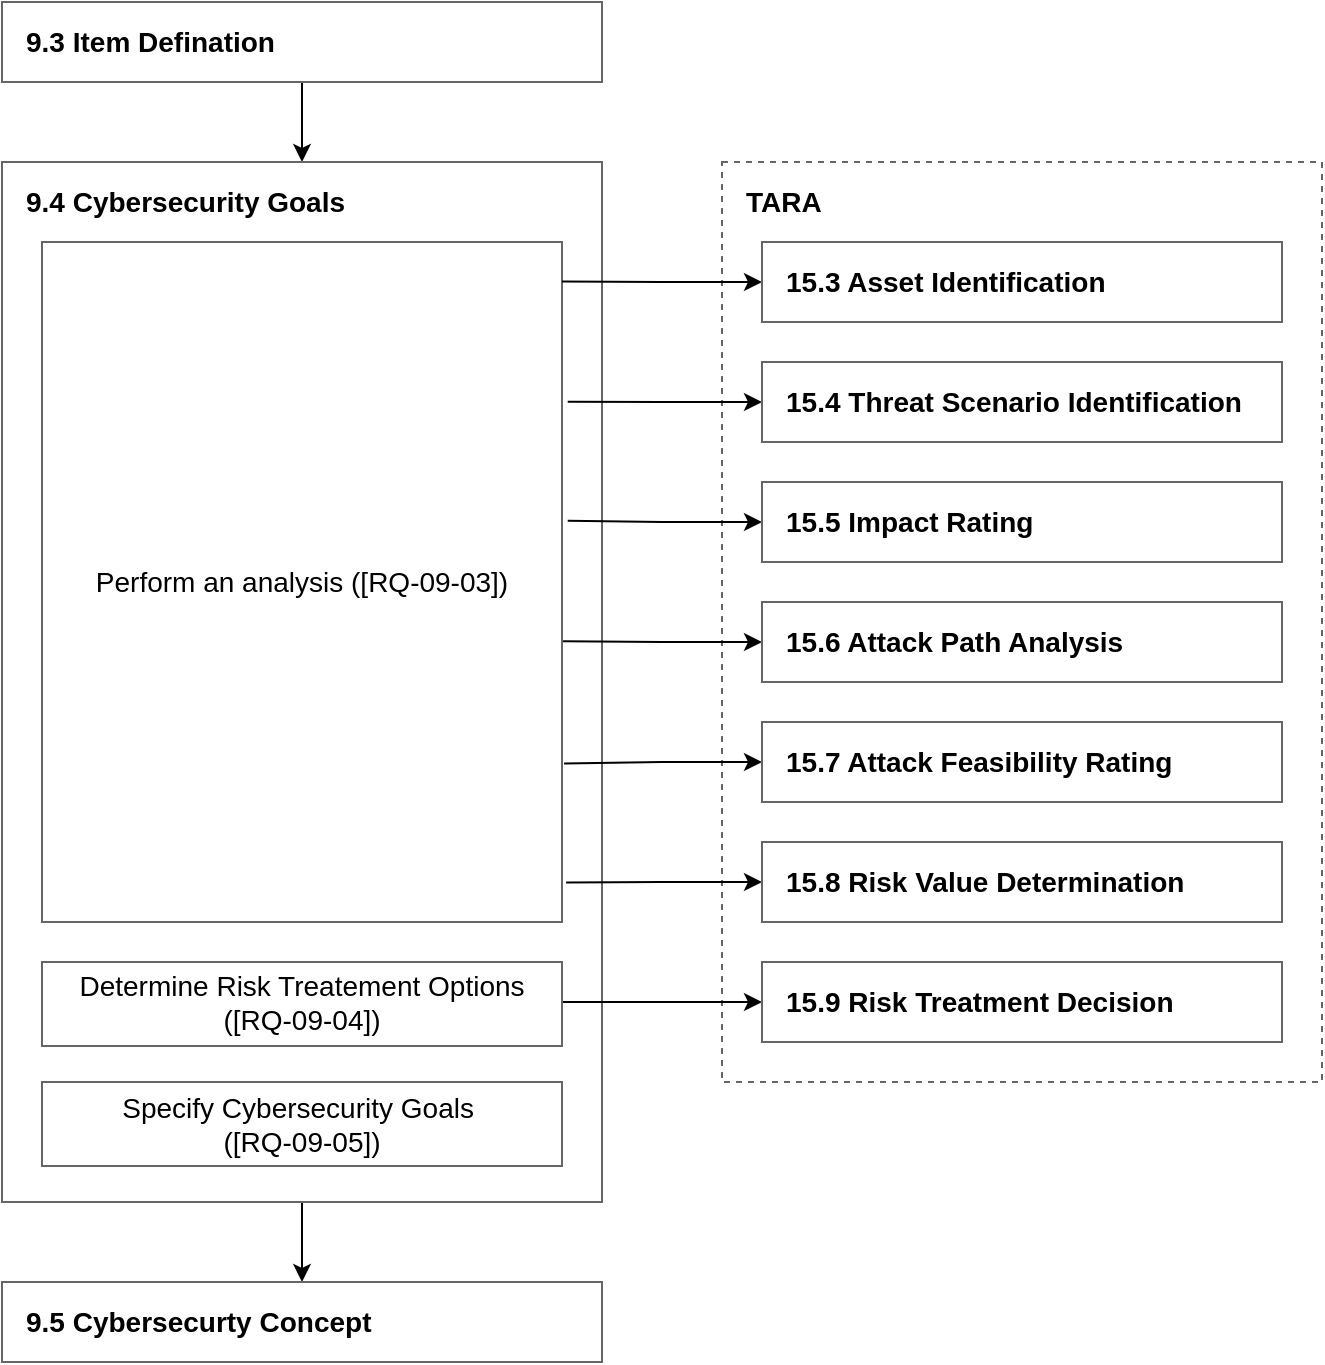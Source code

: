 <mxfile version="20.3.0" type="device"><diagram id="rTDxOpbZXBRzMmgmq5Lh" name="Page-1"><mxGraphModel dx="5615" dy="255" grid="1" gridSize="10" guides="1" tooltips="1" connect="1" arrows="1" fold="1" page="1" pageScale="1" pageWidth="1654" pageHeight="1169" math="0" shadow="0"><root><mxCell id="0"/><mxCell id="1" parent="0"/><mxCell id="J2R50BSew87DiXb70v_j-29" style="edgeStyle=orthogonalEdgeStyle;rounded=0;orthogonalLoop=1;jettySize=auto;html=1;entryX=0.5;entryY=0;entryDx=0;entryDy=0;" edge="1" parent="1" source="J2R50BSew87DiXb70v_j-1" target="J2R50BSew87DiXb70v_j-3"><mxGeometry relative="1" as="geometry"/></mxCell><mxCell id="J2R50BSew87DiXb70v_j-1" value="" style="rounded=0;whiteSpace=wrap;html=1;fillColor=none;fontColor=#333333;strokeColor=#666666;" vertex="1" parent="1"><mxGeometry x="-2820" y="1390" width="300" height="40" as="geometry"/></mxCell><mxCell id="J2R50BSew87DiXb70v_j-2" value="&lt;font style=&quot;font-size: 14px;&quot;&gt;&lt;b&gt;9.3 Item Defination&lt;/b&gt;&lt;/font&gt;" style="text;html=1;strokeColor=none;fillColor=none;align=left;verticalAlign=middle;whiteSpace=wrap;rounded=0;" vertex="1" parent="1"><mxGeometry x="-2810" y="1395" width="150" height="30" as="geometry"/></mxCell><mxCell id="J2R50BSew87DiXb70v_j-38" style="edgeStyle=orthogonalEdgeStyle;rounded=0;orthogonalLoop=1;jettySize=auto;html=1;entryX=0.5;entryY=0;entryDx=0;entryDy=0;startArrow=none;startFill=0;endArrow=classic;endFill=1;" edge="1" parent="1" source="J2R50BSew87DiXb70v_j-3" target="J2R50BSew87DiXb70v_j-27"><mxGeometry relative="1" as="geometry"/></mxCell><mxCell id="J2R50BSew87DiXb70v_j-3" value="" style="rounded=0;whiteSpace=wrap;html=1;fillColor=none;fontColor=#333333;strokeColor=#666666;" vertex="1" parent="1"><mxGeometry x="-2820" y="1470" width="300" height="520" as="geometry"/></mxCell><mxCell id="J2R50BSew87DiXb70v_j-4" value="&lt;font style=&quot;font-size: 14px;&quot;&gt;&lt;b&gt;9.4 Cybersecurity Goals&lt;/b&gt;&lt;/font&gt;" style="text;html=1;strokeColor=none;fillColor=none;align=left;verticalAlign=middle;whiteSpace=wrap;rounded=0;" vertex="1" parent="1"><mxGeometry x="-2810" y="1475" width="180" height="30" as="geometry"/></mxCell><mxCell id="J2R50BSew87DiXb70v_j-5" value="" style="rounded=0;whiteSpace=wrap;html=1;fillColor=none;fontColor=#333333;strokeColor=#666666;" vertex="1" parent="1"><mxGeometry x="-2800" y="1510" width="260" height="340" as="geometry"/></mxCell><mxCell id="J2R50BSew87DiXb70v_j-6" value="&lt;div style=&quot;&quot;&gt;&lt;span style=&quot;font-size: 14px; background-color: initial;&quot;&gt;Perform an analysis ([RQ-09-03])&lt;/span&gt;&lt;/div&gt;" style="text;html=1;strokeColor=none;fillColor=none;align=center;verticalAlign=middle;whiteSpace=wrap;rounded=0;" vertex="1" parent="1"><mxGeometry x="-2790" y="1665" width="240" height="30" as="geometry"/></mxCell><mxCell id="J2R50BSew87DiXb70v_j-7" value="" style="rounded=0;whiteSpace=wrap;html=1;fillColor=none;fontColor=#333333;strokeColor=#666666;dashed=1;" vertex="1" parent="1"><mxGeometry x="-2460" y="1470" width="300" height="460" as="geometry"/></mxCell><mxCell id="J2R50BSew87DiXb70v_j-8" value="&lt;font style=&quot;font-size: 14px;&quot;&gt;&lt;b&gt;TARA&lt;/b&gt;&lt;/font&gt;" style="text;html=1;strokeColor=none;fillColor=none;align=left;verticalAlign=middle;whiteSpace=wrap;rounded=0;" vertex="1" parent="1"><mxGeometry x="-2450" y="1475" width="180" height="30" as="geometry"/></mxCell><mxCell id="J2R50BSew87DiXb70v_j-30" style="edgeStyle=orthogonalEdgeStyle;rounded=0;orthogonalLoop=1;jettySize=auto;html=1;entryX=1;entryY=0.058;entryDx=0;entryDy=0;entryPerimeter=0;startArrow=classic;startFill=1;endArrow=none;endFill=0;" edge="1" parent="1" source="J2R50BSew87DiXb70v_j-9" target="J2R50BSew87DiXb70v_j-5"><mxGeometry relative="1" as="geometry"/></mxCell><mxCell id="J2R50BSew87DiXb70v_j-9" value="" style="rounded=0;whiteSpace=wrap;html=1;fillColor=none;fontColor=#333333;strokeColor=#666666;" vertex="1" parent="1"><mxGeometry x="-2440" y="1510" width="260" height="40" as="geometry"/></mxCell><mxCell id="J2R50BSew87DiXb70v_j-10" value="&lt;font style=&quot;font-size: 14px;&quot;&gt;&lt;b&gt;15.3 Asset Identification&lt;/b&gt;&lt;/font&gt;" style="text;html=1;strokeColor=none;fillColor=none;align=left;verticalAlign=middle;whiteSpace=wrap;rounded=0;" vertex="1" parent="1"><mxGeometry x="-2430" y="1515" width="210" height="30" as="geometry"/></mxCell><mxCell id="J2R50BSew87DiXb70v_j-31" style="edgeStyle=orthogonalEdgeStyle;rounded=0;orthogonalLoop=1;jettySize=auto;html=1;entryX=1.011;entryY=0.235;entryDx=0;entryDy=0;entryPerimeter=0;startArrow=classic;startFill=1;endArrow=none;endFill=0;" edge="1" parent="1" source="J2R50BSew87DiXb70v_j-11" target="J2R50BSew87DiXb70v_j-5"><mxGeometry relative="1" as="geometry"/></mxCell><mxCell id="J2R50BSew87DiXb70v_j-11" value="" style="rounded=0;whiteSpace=wrap;html=1;fillColor=none;fontColor=#333333;strokeColor=#666666;" vertex="1" parent="1"><mxGeometry x="-2440" y="1570" width="260" height="40" as="geometry"/></mxCell><mxCell id="J2R50BSew87DiXb70v_j-12" value="&lt;font style=&quot;font-size: 14px;&quot;&gt;&lt;b&gt;15.4 Threat Scenario Identification&lt;/b&gt;&lt;/font&gt;" style="text;html=1;strokeColor=none;fillColor=none;align=left;verticalAlign=middle;whiteSpace=wrap;rounded=0;" vertex="1" parent="1"><mxGeometry x="-2430" y="1575" width="240" height="30" as="geometry"/></mxCell><mxCell id="J2R50BSew87DiXb70v_j-32" style="edgeStyle=orthogonalEdgeStyle;rounded=0;orthogonalLoop=1;jettySize=auto;html=1;entryX=1.011;entryY=0.41;entryDx=0;entryDy=0;entryPerimeter=0;startArrow=classic;startFill=1;endArrow=none;endFill=0;" edge="1" parent="1" source="J2R50BSew87DiXb70v_j-13" target="J2R50BSew87DiXb70v_j-5"><mxGeometry relative="1" as="geometry"/></mxCell><mxCell id="J2R50BSew87DiXb70v_j-13" value="" style="rounded=0;whiteSpace=wrap;html=1;fillColor=none;fontColor=#333333;strokeColor=#666666;" vertex="1" parent="1"><mxGeometry x="-2440" y="1630" width="260" height="40" as="geometry"/></mxCell><mxCell id="J2R50BSew87DiXb70v_j-14" value="&lt;font style=&quot;font-size: 14px;&quot;&gt;&lt;b&gt;15.5 Impact Rating&lt;/b&gt;&lt;/font&gt;" style="text;html=1;strokeColor=none;fillColor=none;align=left;verticalAlign=middle;whiteSpace=wrap;rounded=0;" vertex="1" parent="1"><mxGeometry x="-2430" y="1635" width="240" height="30" as="geometry"/></mxCell><mxCell id="J2R50BSew87DiXb70v_j-33" style="edgeStyle=orthogonalEdgeStyle;rounded=0;orthogonalLoop=1;jettySize=auto;html=1;entryX=1.002;entryY=0.587;entryDx=0;entryDy=0;entryPerimeter=0;startArrow=classic;startFill=1;endArrow=none;endFill=0;" edge="1" parent="1" source="J2R50BSew87DiXb70v_j-15" target="J2R50BSew87DiXb70v_j-5"><mxGeometry relative="1" as="geometry"/></mxCell><mxCell id="J2R50BSew87DiXb70v_j-15" value="" style="rounded=0;whiteSpace=wrap;html=1;fillColor=none;fontColor=#333333;strokeColor=#666666;" vertex="1" parent="1"><mxGeometry x="-2440" y="1690" width="260" height="40" as="geometry"/></mxCell><mxCell id="J2R50BSew87DiXb70v_j-16" value="&lt;font style=&quot;font-size: 14px;&quot;&gt;&lt;b&gt;15.6 Attack Path Analysis&lt;/b&gt;&lt;/font&gt;" style="text;html=1;strokeColor=none;fillColor=none;align=left;verticalAlign=middle;whiteSpace=wrap;rounded=0;" vertex="1" parent="1"><mxGeometry x="-2430" y="1695" width="240" height="30" as="geometry"/></mxCell><mxCell id="J2R50BSew87DiXb70v_j-34" style="edgeStyle=orthogonalEdgeStyle;rounded=0;orthogonalLoop=1;jettySize=auto;html=1;entryX=1.004;entryY=0.767;entryDx=0;entryDy=0;entryPerimeter=0;startArrow=classic;startFill=1;endArrow=none;endFill=0;" edge="1" parent="1" source="J2R50BSew87DiXb70v_j-17" target="J2R50BSew87DiXb70v_j-5"><mxGeometry relative="1" as="geometry"/></mxCell><mxCell id="J2R50BSew87DiXb70v_j-17" value="" style="rounded=0;whiteSpace=wrap;html=1;fillColor=none;fontColor=#333333;strokeColor=#666666;" vertex="1" parent="1"><mxGeometry x="-2440" y="1750" width="260" height="40" as="geometry"/></mxCell><mxCell id="J2R50BSew87DiXb70v_j-18" value="&lt;font style=&quot;font-size: 14px;&quot;&gt;&lt;b&gt;15.7 Attack Feasibility Rating&lt;/b&gt;&lt;/font&gt;" style="text;html=1;strokeColor=none;fillColor=none;align=left;verticalAlign=middle;whiteSpace=wrap;rounded=0;" vertex="1" parent="1"><mxGeometry x="-2430" y="1755" width="240" height="30" as="geometry"/></mxCell><mxCell id="J2R50BSew87DiXb70v_j-35" style="edgeStyle=orthogonalEdgeStyle;rounded=0;orthogonalLoop=1;jettySize=auto;html=1;entryX=1.008;entryY=0.942;entryDx=0;entryDy=0;entryPerimeter=0;startArrow=classic;startFill=1;endArrow=none;endFill=0;" edge="1" parent="1" source="J2R50BSew87DiXb70v_j-19" target="J2R50BSew87DiXb70v_j-5"><mxGeometry relative="1" as="geometry"/></mxCell><mxCell id="J2R50BSew87DiXb70v_j-19" value="" style="rounded=0;whiteSpace=wrap;html=1;fillColor=none;fontColor=#333333;strokeColor=#666666;" vertex="1" parent="1"><mxGeometry x="-2440" y="1810" width="260" height="40" as="geometry"/></mxCell><mxCell id="J2R50BSew87DiXb70v_j-20" value="&lt;font style=&quot;font-size: 14px;&quot;&gt;&lt;b&gt;15.8 Risk Value Determination&lt;/b&gt;&lt;/font&gt;" style="text;html=1;strokeColor=none;fillColor=none;align=left;verticalAlign=middle;whiteSpace=wrap;rounded=0;" vertex="1" parent="1"><mxGeometry x="-2430" y="1815" width="240" height="30" as="geometry"/></mxCell><mxCell id="J2R50BSew87DiXb70v_j-37" style="edgeStyle=orthogonalEdgeStyle;rounded=0;orthogonalLoop=1;jettySize=auto;html=1;startArrow=classic;startFill=1;endArrow=none;endFill=0;entryX=1.001;entryY=0.477;entryDx=0;entryDy=0;entryPerimeter=0;" edge="1" parent="1" source="J2R50BSew87DiXb70v_j-21" target="J2R50BSew87DiXb70v_j-23"><mxGeometry relative="1" as="geometry"/></mxCell><mxCell id="J2R50BSew87DiXb70v_j-21" value="" style="rounded=0;whiteSpace=wrap;html=1;fillColor=none;fontColor=#333333;strokeColor=#666666;" vertex="1" parent="1"><mxGeometry x="-2440" y="1870" width="260" height="40" as="geometry"/></mxCell><mxCell id="J2R50BSew87DiXb70v_j-22" value="&lt;font style=&quot;font-size: 14px;&quot;&gt;&lt;b&gt;15.9 Risk Treatment Decision&lt;/b&gt;&lt;/font&gt;" style="text;html=1;strokeColor=none;fillColor=none;align=left;verticalAlign=middle;whiteSpace=wrap;rounded=0;" vertex="1" parent="1"><mxGeometry x="-2430" y="1875" width="240" height="30" as="geometry"/></mxCell><mxCell id="J2R50BSew87DiXb70v_j-23" value="" style="rounded=0;whiteSpace=wrap;html=1;fillColor=none;fontColor=#333333;strokeColor=#666666;" vertex="1" parent="1"><mxGeometry x="-2800" y="1870" width="260" height="42" as="geometry"/></mxCell><mxCell id="J2R50BSew87DiXb70v_j-24" value="&lt;div style=&quot;&quot;&gt;&lt;span style=&quot;font-size: 14px; background-color: initial;&quot;&gt;Determine Risk Treatement Options ([RQ-09-04])&lt;/span&gt;&lt;/div&gt;" style="text;html=1;strokeColor=none;fillColor=none;align=center;verticalAlign=middle;whiteSpace=wrap;rounded=0;" vertex="1" parent="1"><mxGeometry x="-2790" y="1875" width="240" height="30" as="geometry"/></mxCell><mxCell id="J2R50BSew87DiXb70v_j-25" value="" style="rounded=0;whiteSpace=wrap;html=1;fillColor=none;fontColor=#333333;strokeColor=#666666;" vertex="1" parent="1"><mxGeometry x="-2800" y="1930" width="260" height="42" as="geometry"/></mxCell><mxCell id="J2R50BSew87DiXb70v_j-26" value="&lt;div style=&quot;&quot;&gt;&lt;span style=&quot;font-size: 14px; background-color: initial;&quot;&gt;Specify Cybersecurity Goals&amp;nbsp;&lt;/span&gt;&lt;/div&gt;&lt;div style=&quot;&quot;&gt;&lt;span style=&quot;font-size: 14px; background-color: initial;&quot;&gt;([RQ-09-05])&lt;/span&gt;&lt;/div&gt;" style="text;html=1;strokeColor=none;fillColor=none;align=center;verticalAlign=middle;whiteSpace=wrap;rounded=0;" vertex="1" parent="1"><mxGeometry x="-2790" y="1936" width="240" height="30" as="geometry"/></mxCell><mxCell id="J2R50BSew87DiXb70v_j-27" value="" style="rounded=0;whiteSpace=wrap;html=1;fillColor=none;fontColor=#333333;strokeColor=#666666;" vertex="1" parent="1"><mxGeometry x="-2820" y="2030" width="300" height="40" as="geometry"/></mxCell><mxCell id="J2R50BSew87DiXb70v_j-28" value="&lt;font style=&quot;font-size: 14px;&quot;&gt;&lt;b&gt;9.5 Cybersecurty Concept&lt;/b&gt;&lt;/font&gt;" style="text;html=1;strokeColor=none;fillColor=none;align=left;verticalAlign=middle;whiteSpace=wrap;rounded=0;" vertex="1" parent="1"><mxGeometry x="-2810" y="2035" width="240" height="30" as="geometry"/></mxCell></root></mxGraphModel></diagram></mxfile>